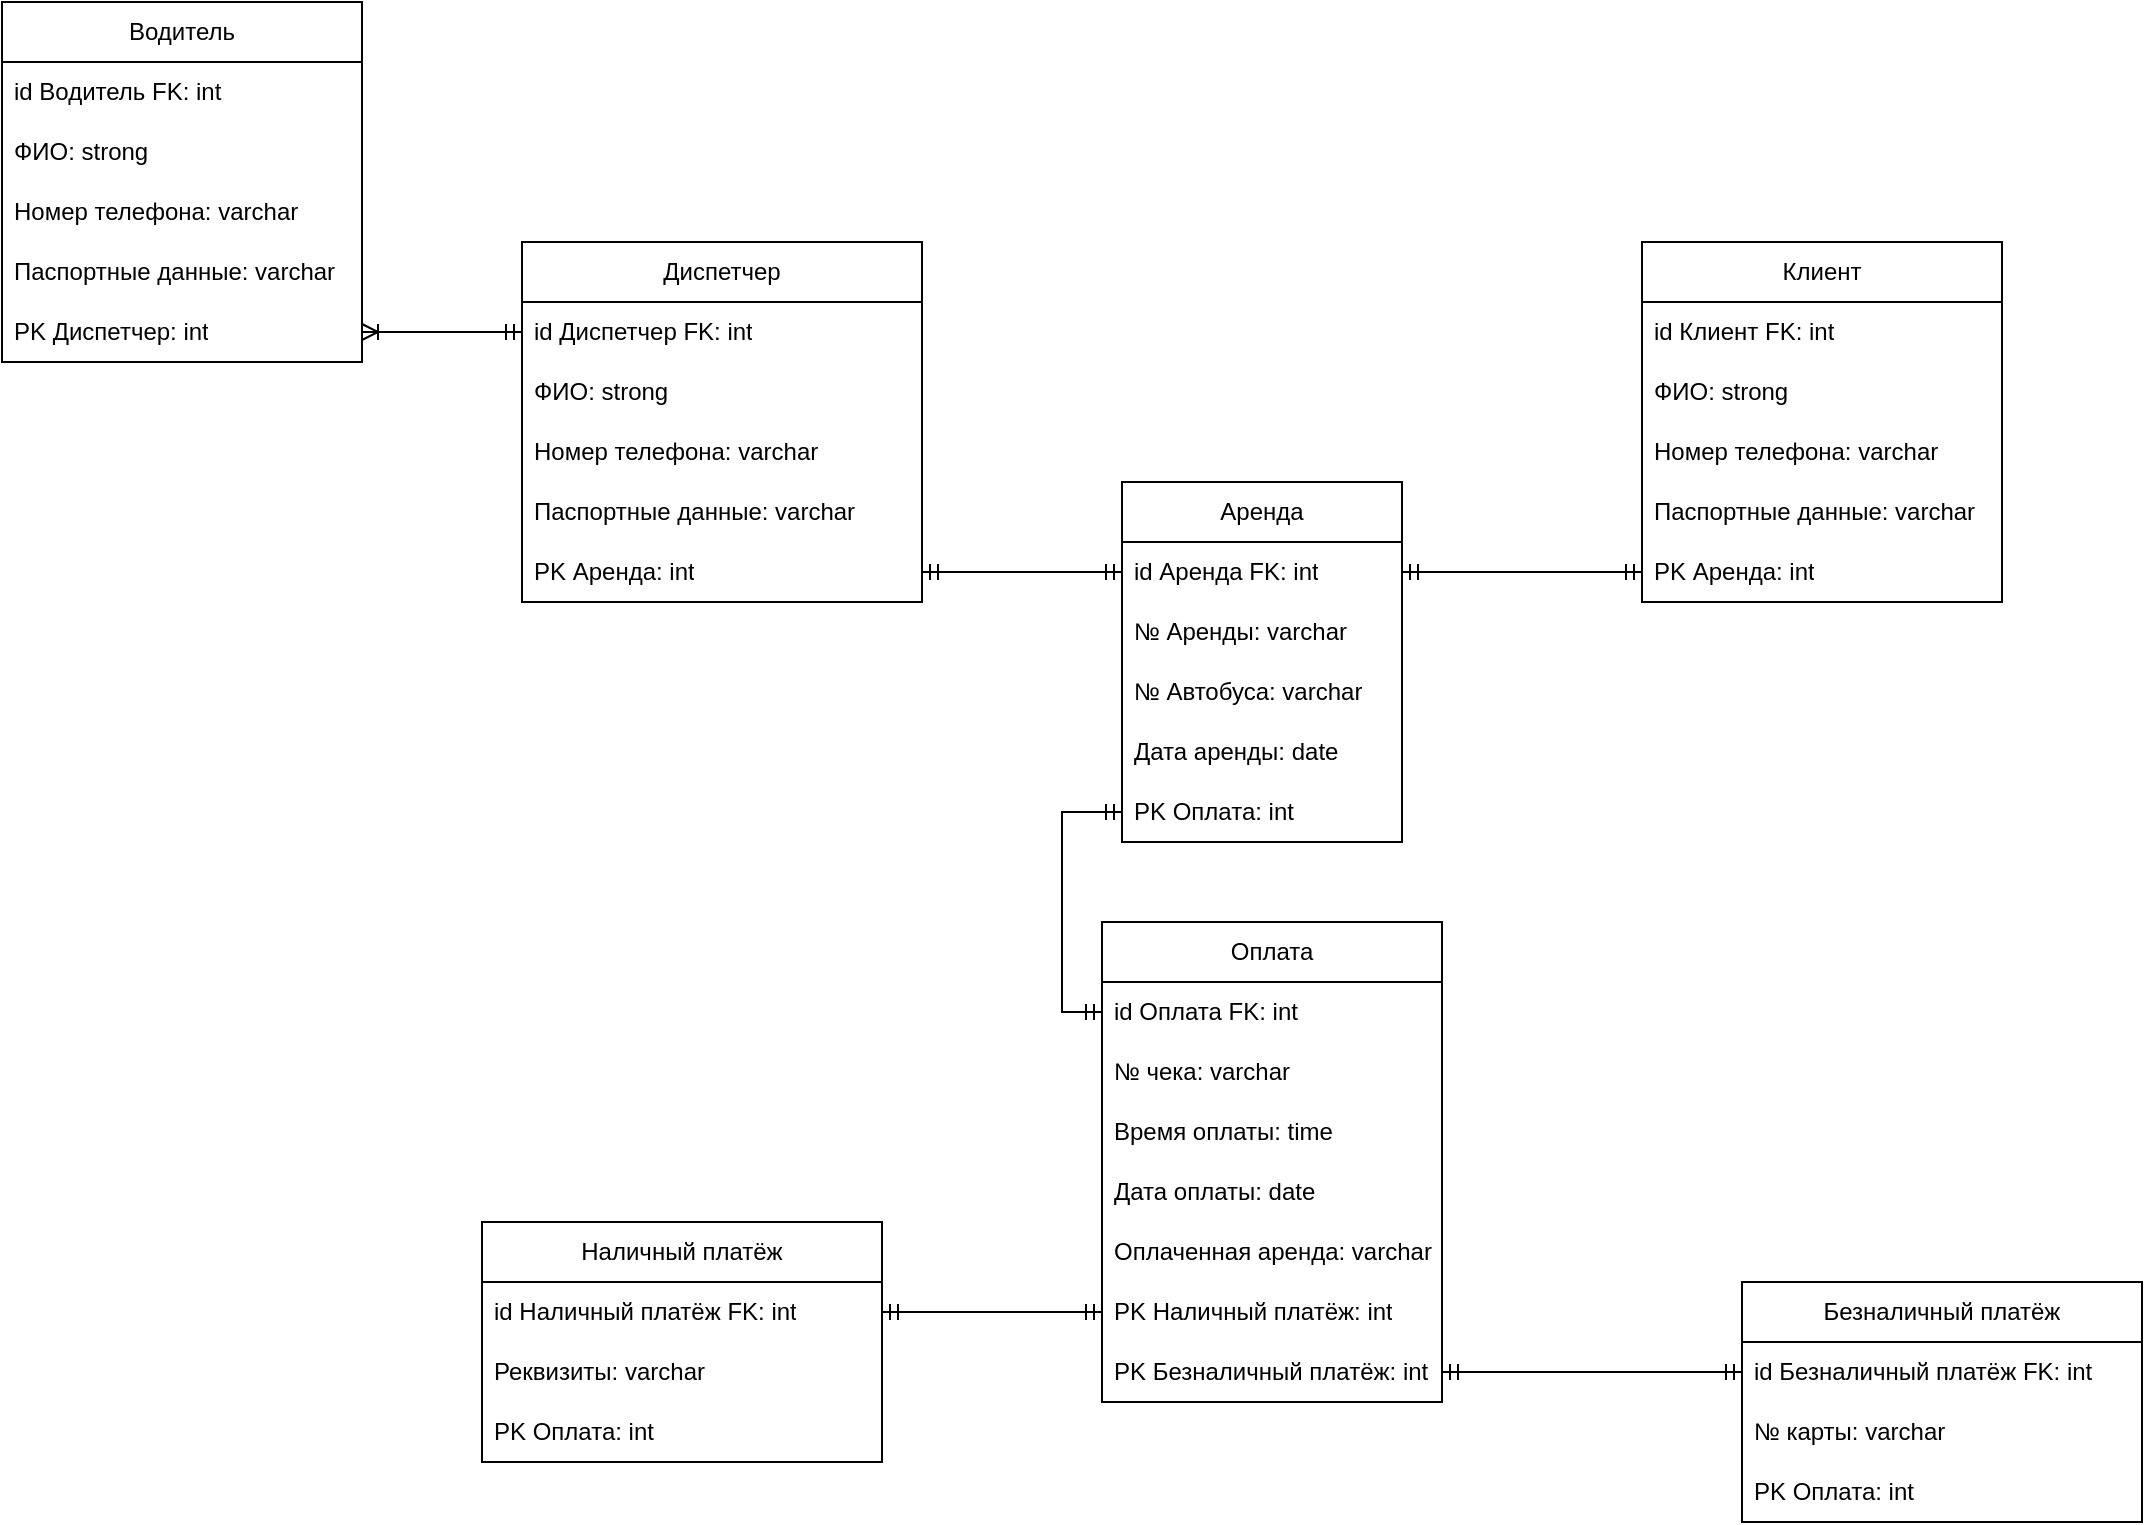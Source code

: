 <mxfile version="22.0.8" type="device">
  <diagram name="Страница — 1" id="H3oTsowbZu7Y9Vex6btd">
    <mxGraphModel dx="2092" dy="750" grid="1" gridSize="10" guides="1" tooltips="1" connect="1" arrows="1" fold="1" page="1" pageScale="1" pageWidth="827" pageHeight="1169" math="0" shadow="0">
      <root>
        <mxCell id="0" />
        <mxCell id="1" parent="0" />
        <mxCell id="TSUEVnhAGzFSfqugBF84-2" value="Клиент" style="swimlane;fontStyle=0;childLayout=stackLayout;horizontal=1;startSize=30;horizontalStack=0;resizeParent=1;resizeParentMax=0;resizeLast=0;collapsible=1;marginBottom=0;whiteSpace=wrap;html=1;" parent="1" vertex="1">
          <mxGeometry x="500" y="340" width="180" height="180" as="geometry" />
        </mxCell>
        <mxCell id="TSUEVnhAGzFSfqugBF84-3" value="id Клиент FK: int" style="text;strokeColor=none;fillColor=none;align=left;verticalAlign=middle;spacingLeft=4;spacingRight=4;overflow=hidden;points=[[0,0.5],[1,0.5]];portConstraint=eastwest;rotatable=0;whiteSpace=wrap;html=1;" parent="TSUEVnhAGzFSfqugBF84-2" vertex="1">
          <mxGeometry y="30" width="180" height="30" as="geometry" />
        </mxCell>
        <mxCell id="TSUEVnhAGzFSfqugBF84-4" value="ФИО: strong" style="text;strokeColor=none;fillColor=none;align=left;verticalAlign=middle;spacingLeft=4;spacingRight=4;overflow=hidden;points=[[0,0.5],[1,0.5]];portConstraint=eastwest;rotatable=0;whiteSpace=wrap;html=1;" parent="TSUEVnhAGzFSfqugBF84-2" vertex="1">
          <mxGeometry y="60" width="180" height="30" as="geometry" />
        </mxCell>
        <mxCell id="TSUEVnhAGzFSfqugBF84-6" value="Номер телефона: varchar" style="text;strokeColor=none;fillColor=none;align=left;verticalAlign=middle;spacingLeft=4;spacingRight=4;overflow=hidden;points=[[0,0.5],[1,0.5]];portConstraint=eastwest;rotatable=0;whiteSpace=wrap;html=1;" parent="TSUEVnhAGzFSfqugBF84-2" vertex="1">
          <mxGeometry y="90" width="180" height="30" as="geometry" />
        </mxCell>
        <mxCell id="TSUEVnhAGzFSfqugBF84-7" value="Паспортные данные: varchar" style="text;strokeColor=none;fillColor=none;align=left;verticalAlign=middle;spacingLeft=4;spacingRight=4;overflow=hidden;points=[[0,0.5],[1,0.5]];portConstraint=eastwest;rotatable=0;whiteSpace=wrap;html=1;" parent="TSUEVnhAGzFSfqugBF84-2" vertex="1">
          <mxGeometry y="120" width="180" height="30" as="geometry" />
        </mxCell>
        <mxCell id="_MTphL2i0YlOjmtGbSwG-5" value="PK Аренда: int" style="text;strokeColor=none;fillColor=none;align=left;verticalAlign=middle;spacingLeft=4;spacingRight=4;overflow=hidden;points=[[0,0.5],[1,0.5]];portConstraint=eastwest;rotatable=0;whiteSpace=wrap;html=1;" vertex="1" parent="TSUEVnhAGzFSfqugBF84-2">
          <mxGeometry y="150" width="180" height="30" as="geometry" />
        </mxCell>
        <mxCell id="TSUEVnhAGzFSfqugBF84-8" value="Диспетчер" style="swimlane;fontStyle=0;childLayout=stackLayout;horizontal=1;startSize=30;horizontalStack=0;resizeParent=1;resizeParentMax=0;resizeLast=0;collapsible=1;marginBottom=0;whiteSpace=wrap;html=1;" parent="1" vertex="1">
          <mxGeometry x="-60" y="340" width="200" height="180" as="geometry" />
        </mxCell>
        <mxCell id="TSUEVnhAGzFSfqugBF84-9" value="id Диспетчер FK: int" style="text;strokeColor=none;fillColor=none;align=left;verticalAlign=middle;spacingLeft=4;spacingRight=4;overflow=hidden;points=[[0,0.5],[1,0.5]];portConstraint=eastwest;rotatable=0;whiteSpace=wrap;html=1;" parent="TSUEVnhAGzFSfqugBF84-8" vertex="1">
          <mxGeometry y="30" width="200" height="30" as="geometry" />
        </mxCell>
        <mxCell id="TSUEVnhAGzFSfqugBF84-10" value="ФИО: strong" style="text;strokeColor=none;fillColor=none;align=left;verticalAlign=middle;spacingLeft=4;spacingRight=4;overflow=hidden;points=[[0,0.5],[1,0.5]];portConstraint=eastwest;rotatable=0;whiteSpace=wrap;html=1;" parent="TSUEVnhAGzFSfqugBF84-8" vertex="1">
          <mxGeometry y="60" width="200" height="30" as="geometry" />
        </mxCell>
        <mxCell id="TSUEVnhAGzFSfqugBF84-12" value="Номер телефона: varchar" style="text;strokeColor=none;fillColor=none;align=left;verticalAlign=middle;spacingLeft=4;spacingRight=4;overflow=hidden;points=[[0,0.5],[1,0.5]];portConstraint=eastwest;rotatable=0;whiteSpace=wrap;html=1;" parent="TSUEVnhAGzFSfqugBF84-8" vertex="1">
          <mxGeometry y="90" width="200" height="30" as="geometry" />
        </mxCell>
        <mxCell id="TSUEVnhAGzFSfqugBF84-14" value="Паспортные данные: varchar" style="text;strokeColor=none;fillColor=none;align=left;verticalAlign=middle;spacingLeft=4;spacingRight=4;overflow=hidden;points=[[0,0.5],[1,0.5]];portConstraint=eastwest;rotatable=0;whiteSpace=wrap;html=1;" parent="TSUEVnhAGzFSfqugBF84-8" vertex="1">
          <mxGeometry y="120" width="200" height="30" as="geometry" />
        </mxCell>
        <mxCell id="_MTphL2i0YlOjmtGbSwG-2" value="PK Аренда: int" style="text;strokeColor=none;fillColor=none;align=left;verticalAlign=middle;spacingLeft=4;spacingRight=4;overflow=hidden;points=[[0,0.5],[1,0.5]];portConstraint=eastwest;rotatable=0;whiteSpace=wrap;html=1;" vertex="1" parent="TSUEVnhAGzFSfqugBF84-8">
          <mxGeometry y="150" width="200" height="30" as="geometry" />
        </mxCell>
        <mxCell id="TSUEVnhAGzFSfqugBF84-15" value="Водитель" style="swimlane;fontStyle=0;childLayout=stackLayout;horizontal=1;startSize=30;horizontalStack=0;resizeParent=1;resizeParentMax=0;resizeLast=0;collapsible=1;marginBottom=0;whiteSpace=wrap;html=1;" parent="1" vertex="1">
          <mxGeometry x="-320" y="220" width="180" height="180" as="geometry" />
        </mxCell>
        <mxCell id="TSUEVnhAGzFSfqugBF84-16" value="id Водитель FK: int" style="text;strokeColor=none;fillColor=none;align=left;verticalAlign=middle;spacingLeft=4;spacingRight=4;overflow=hidden;points=[[0,0.5],[1,0.5]];portConstraint=eastwest;rotatable=0;whiteSpace=wrap;html=1;" parent="TSUEVnhAGzFSfqugBF84-15" vertex="1">
          <mxGeometry y="30" width="180" height="30" as="geometry" />
        </mxCell>
        <mxCell id="TSUEVnhAGzFSfqugBF84-17" value="ФИО: strong" style="text;strokeColor=none;fillColor=none;align=left;verticalAlign=middle;spacingLeft=4;spacingRight=4;overflow=hidden;points=[[0,0.5],[1,0.5]];portConstraint=eastwest;rotatable=0;whiteSpace=wrap;html=1;" parent="TSUEVnhAGzFSfqugBF84-15" vertex="1">
          <mxGeometry y="60" width="180" height="30" as="geometry" />
        </mxCell>
        <mxCell id="TSUEVnhAGzFSfqugBF84-19" value="Номер телефона: varchar" style="text;strokeColor=none;fillColor=none;align=left;verticalAlign=middle;spacingLeft=4;spacingRight=4;overflow=hidden;points=[[0,0.5],[1,0.5]];portConstraint=eastwest;rotatable=0;whiteSpace=wrap;html=1;" parent="TSUEVnhAGzFSfqugBF84-15" vertex="1">
          <mxGeometry y="90" width="180" height="30" as="geometry" />
        </mxCell>
        <mxCell id="TSUEVnhAGzFSfqugBF84-20" value="Паспортные данные: varchar" style="text;strokeColor=none;fillColor=none;align=left;verticalAlign=middle;spacingLeft=4;spacingRight=4;overflow=hidden;points=[[0,0.5],[1,0.5]];portConstraint=eastwest;rotatable=0;whiteSpace=wrap;html=1;" parent="TSUEVnhAGzFSfqugBF84-15" vertex="1">
          <mxGeometry y="120" width="180" height="30" as="geometry" />
        </mxCell>
        <mxCell id="_MTphL2i0YlOjmtGbSwG-12" value="PK Диспетчер: int" style="text;strokeColor=none;fillColor=none;align=left;verticalAlign=middle;spacingLeft=4;spacingRight=4;overflow=hidden;points=[[0,0.5],[1,0.5]];portConstraint=eastwest;rotatable=0;whiteSpace=wrap;html=1;" vertex="1" parent="TSUEVnhAGzFSfqugBF84-15">
          <mxGeometry y="150" width="180" height="30" as="geometry" />
        </mxCell>
        <mxCell id="TSUEVnhAGzFSfqugBF84-21" value="Аренда" style="swimlane;fontStyle=0;childLayout=stackLayout;horizontal=1;startSize=30;horizontalStack=0;resizeParent=1;resizeParentMax=0;resizeLast=0;collapsible=1;marginBottom=0;whiteSpace=wrap;html=1;" parent="1" vertex="1">
          <mxGeometry x="240" y="460" width="140" height="180" as="geometry" />
        </mxCell>
        <mxCell id="TSUEVnhAGzFSfqugBF84-22" value="id Аренда FK: int" style="text;strokeColor=none;fillColor=none;align=left;verticalAlign=middle;spacingLeft=4;spacingRight=4;overflow=hidden;points=[[0,0.5],[1,0.5]];portConstraint=eastwest;rotatable=0;whiteSpace=wrap;html=1;" parent="TSUEVnhAGzFSfqugBF84-21" vertex="1">
          <mxGeometry y="30" width="140" height="30" as="geometry" />
        </mxCell>
        <mxCell id="TSUEVnhAGzFSfqugBF84-23" value="№ Аренды: varchar" style="text;strokeColor=none;fillColor=none;align=left;verticalAlign=middle;spacingLeft=4;spacingRight=4;overflow=hidden;points=[[0,0.5],[1,0.5]];portConstraint=eastwest;rotatable=0;whiteSpace=wrap;html=1;" parent="TSUEVnhAGzFSfqugBF84-21" vertex="1">
          <mxGeometry y="60" width="140" height="30" as="geometry" />
        </mxCell>
        <mxCell id="TSUEVnhAGzFSfqugBF84-24" value="№ Автобуса: varchar" style="text;strokeColor=none;fillColor=none;align=left;verticalAlign=middle;spacingLeft=4;spacingRight=4;overflow=hidden;points=[[0,0.5],[1,0.5]];portConstraint=eastwest;rotatable=0;whiteSpace=wrap;html=1;" parent="TSUEVnhAGzFSfqugBF84-21" vertex="1">
          <mxGeometry y="90" width="140" height="30" as="geometry" />
        </mxCell>
        <mxCell id="_MTphL2i0YlOjmtGbSwG-1" value="Дата аренды: date" style="text;strokeColor=none;fillColor=none;align=left;verticalAlign=middle;spacingLeft=4;spacingRight=4;overflow=hidden;points=[[0,0.5],[1,0.5]];portConstraint=eastwest;rotatable=0;whiteSpace=wrap;html=1;" vertex="1" parent="TSUEVnhAGzFSfqugBF84-21">
          <mxGeometry y="120" width="140" height="30" as="geometry" />
        </mxCell>
        <mxCell id="_MTphL2i0YlOjmtGbSwG-23" value="PK Оплата: int" style="text;strokeColor=none;fillColor=none;align=left;verticalAlign=middle;spacingLeft=4;spacingRight=4;overflow=hidden;points=[[0,0.5],[1,0.5]];portConstraint=eastwest;rotatable=0;whiteSpace=wrap;html=1;" vertex="1" parent="TSUEVnhAGzFSfqugBF84-21">
          <mxGeometry y="150" width="140" height="30" as="geometry" />
        </mxCell>
        <mxCell id="_MTphL2i0YlOjmtGbSwG-3" style="edgeStyle=orthogonalEdgeStyle;rounded=0;orthogonalLoop=1;jettySize=auto;html=1;exitX=1;exitY=0.5;exitDx=0;exitDy=0;startArrow=ERmandOne;startFill=0;endArrow=ERmandOne;endFill=0;" edge="1" parent="1" source="_MTphL2i0YlOjmtGbSwG-2" target="TSUEVnhAGzFSfqugBF84-22">
          <mxGeometry relative="1" as="geometry" />
        </mxCell>
        <mxCell id="_MTphL2i0YlOjmtGbSwG-6" style="edgeStyle=orthogonalEdgeStyle;rounded=0;orthogonalLoop=1;jettySize=auto;html=1;exitX=1;exitY=0.5;exitDx=0;exitDy=0;entryX=0;entryY=0.5;entryDx=0;entryDy=0;startArrow=ERmandOne;startFill=0;endArrow=ERmandOne;endFill=0;" edge="1" parent="1" source="TSUEVnhAGzFSfqugBF84-22" target="_MTphL2i0YlOjmtGbSwG-5">
          <mxGeometry relative="1" as="geometry" />
        </mxCell>
        <mxCell id="_MTphL2i0YlOjmtGbSwG-14" style="edgeStyle=orthogonalEdgeStyle;rounded=0;orthogonalLoop=1;jettySize=auto;html=1;exitX=1;exitY=0.5;exitDx=0;exitDy=0;entryX=0;entryY=0.5;entryDx=0;entryDy=0;startArrow=ERoneToMany;startFill=0;endArrow=ERmandOne;endFill=0;" edge="1" parent="1" source="_MTphL2i0YlOjmtGbSwG-12" target="TSUEVnhAGzFSfqugBF84-9">
          <mxGeometry relative="1" as="geometry" />
        </mxCell>
        <mxCell id="_MTphL2i0YlOjmtGbSwG-15" value="Оплата" style="swimlane;fontStyle=0;childLayout=stackLayout;horizontal=1;startSize=30;horizontalStack=0;resizeParent=1;resizeParentMax=0;resizeLast=0;collapsible=1;marginBottom=0;whiteSpace=wrap;html=1;" vertex="1" parent="1">
          <mxGeometry x="230" y="680" width="170" height="240" as="geometry" />
        </mxCell>
        <mxCell id="_MTphL2i0YlOjmtGbSwG-16" value="id Оплата FK: int" style="text;strokeColor=none;fillColor=none;align=left;verticalAlign=middle;spacingLeft=4;spacingRight=4;overflow=hidden;points=[[0,0.5],[1,0.5]];portConstraint=eastwest;rotatable=0;whiteSpace=wrap;html=1;" vertex="1" parent="_MTphL2i0YlOjmtGbSwG-15">
          <mxGeometry y="30" width="170" height="30" as="geometry" />
        </mxCell>
        <mxCell id="_MTphL2i0YlOjmtGbSwG-17" value="№ чека: varchar" style="text;strokeColor=none;fillColor=none;align=left;verticalAlign=middle;spacingLeft=4;spacingRight=4;overflow=hidden;points=[[0,0.5],[1,0.5]];portConstraint=eastwest;rotatable=0;whiteSpace=wrap;html=1;" vertex="1" parent="_MTphL2i0YlOjmtGbSwG-15">
          <mxGeometry y="60" width="170" height="30" as="geometry" />
        </mxCell>
        <mxCell id="_MTphL2i0YlOjmtGbSwG-18" value="Время оплаты: time" style="text;strokeColor=none;fillColor=none;align=left;verticalAlign=middle;spacingLeft=4;spacingRight=4;overflow=hidden;points=[[0,0.5],[1,0.5]];portConstraint=eastwest;rotatable=0;whiteSpace=wrap;html=1;" vertex="1" parent="_MTphL2i0YlOjmtGbSwG-15">
          <mxGeometry y="90" width="170" height="30" as="geometry" />
        </mxCell>
        <mxCell id="_MTphL2i0YlOjmtGbSwG-19" value="Дата оплаты: date" style="text;strokeColor=none;fillColor=none;align=left;verticalAlign=middle;spacingLeft=4;spacingRight=4;overflow=hidden;points=[[0,0.5],[1,0.5]];portConstraint=eastwest;rotatable=0;whiteSpace=wrap;html=1;" vertex="1" parent="_MTphL2i0YlOjmtGbSwG-15">
          <mxGeometry y="120" width="170" height="30" as="geometry" />
        </mxCell>
        <mxCell id="_MTphL2i0YlOjmtGbSwG-20" value="Оплаченная аренда: varchar" style="text;strokeColor=none;fillColor=none;align=left;verticalAlign=middle;spacingLeft=4;spacingRight=4;overflow=hidden;points=[[0,0.5],[1,0.5]];portConstraint=eastwest;rotatable=0;whiteSpace=wrap;html=1;" vertex="1" parent="_MTphL2i0YlOjmtGbSwG-15">
          <mxGeometry y="150" width="170" height="30" as="geometry" />
        </mxCell>
        <mxCell id="_MTphL2i0YlOjmtGbSwG-21" value="PK Наличный платёж: int" style="text;strokeColor=none;fillColor=none;align=left;verticalAlign=middle;spacingLeft=4;spacingRight=4;overflow=hidden;points=[[0,0.5],[1,0.5]];portConstraint=eastwest;rotatable=0;whiteSpace=wrap;html=1;" vertex="1" parent="_MTphL2i0YlOjmtGbSwG-15">
          <mxGeometry y="180" width="170" height="30" as="geometry" />
        </mxCell>
        <mxCell id="_MTphL2i0YlOjmtGbSwG-22" value="PK Безналичный платёж: int" style="text;strokeColor=none;fillColor=none;align=left;verticalAlign=middle;spacingLeft=4;spacingRight=4;overflow=hidden;points=[[0,0.5],[1,0.5]];portConstraint=eastwest;rotatable=0;whiteSpace=wrap;html=1;" vertex="1" parent="_MTphL2i0YlOjmtGbSwG-15">
          <mxGeometry y="210" width="170" height="30" as="geometry" />
        </mxCell>
        <mxCell id="_MTphL2i0YlOjmtGbSwG-24" style="edgeStyle=orthogonalEdgeStyle;rounded=0;orthogonalLoop=1;jettySize=auto;html=1;exitX=0;exitY=0.5;exitDx=0;exitDy=0;entryX=0;entryY=0.5;entryDx=0;entryDy=0;startArrow=ERmandOne;startFill=0;endArrow=ERmandOne;endFill=0;" edge="1" parent="1" source="_MTphL2i0YlOjmtGbSwG-16" target="_MTphL2i0YlOjmtGbSwG-23">
          <mxGeometry relative="1" as="geometry" />
        </mxCell>
        <mxCell id="_MTphL2i0YlOjmtGbSwG-25" value="Безналичный платёж" style="swimlane;fontStyle=0;childLayout=stackLayout;horizontal=1;startSize=30;horizontalStack=0;resizeParent=1;resizeParentMax=0;resizeLast=0;collapsible=1;marginBottom=0;whiteSpace=wrap;html=1;" vertex="1" parent="1">
          <mxGeometry x="550" y="860" width="200" height="120" as="geometry" />
        </mxCell>
        <mxCell id="_MTphL2i0YlOjmtGbSwG-26" value="id Безналичный платёж FK: int" style="text;strokeColor=none;fillColor=none;align=left;verticalAlign=middle;spacingLeft=4;spacingRight=4;overflow=hidden;points=[[0,0.5],[1,0.5]];portConstraint=eastwest;rotatable=0;whiteSpace=wrap;html=1;" vertex="1" parent="_MTphL2i0YlOjmtGbSwG-25">
          <mxGeometry y="30" width="200" height="30" as="geometry" />
        </mxCell>
        <mxCell id="_MTphL2i0YlOjmtGbSwG-27" value="№ карты: varchar" style="text;strokeColor=none;fillColor=none;align=left;verticalAlign=middle;spacingLeft=4;spacingRight=4;overflow=hidden;points=[[0,0.5],[1,0.5]];portConstraint=eastwest;rotatable=0;whiteSpace=wrap;html=1;" vertex="1" parent="_MTphL2i0YlOjmtGbSwG-25">
          <mxGeometry y="60" width="200" height="30" as="geometry" />
        </mxCell>
        <mxCell id="_MTphL2i0YlOjmtGbSwG-31" value="PK Оплата: int" style="text;strokeColor=none;fillColor=none;align=left;verticalAlign=middle;spacingLeft=4;spacingRight=4;overflow=hidden;points=[[0,0.5],[1,0.5]];portConstraint=eastwest;rotatable=0;whiteSpace=wrap;html=1;" vertex="1" parent="_MTphL2i0YlOjmtGbSwG-25">
          <mxGeometry y="90" width="200" height="30" as="geometry" />
        </mxCell>
        <mxCell id="_MTphL2i0YlOjmtGbSwG-32" style="edgeStyle=orthogonalEdgeStyle;rounded=0;orthogonalLoop=1;jettySize=auto;html=1;exitX=1;exitY=0.5;exitDx=0;exitDy=0;entryX=0;entryY=0.5;entryDx=0;entryDy=0;startArrow=ERmandOne;startFill=0;endArrow=ERmandOne;endFill=0;" edge="1" parent="1" source="_MTphL2i0YlOjmtGbSwG-22" target="_MTphL2i0YlOjmtGbSwG-26">
          <mxGeometry relative="1" as="geometry" />
        </mxCell>
        <mxCell id="_MTphL2i0YlOjmtGbSwG-33" value="Наличный платёж" style="swimlane;fontStyle=0;childLayout=stackLayout;horizontal=1;startSize=30;horizontalStack=0;resizeParent=1;resizeParentMax=0;resizeLast=0;collapsible=1;marginBottom=0;whiteSpace=wrap;html=1;" vertex="1" parent="1">
          <mxGeometry x="-80" y="830" width="200" height="120" as="geometry" />
        </mxCell>
        <mxCell id="_MTphL2i0YlOjmtGbSwG-34" value="id Наличный платёж FK: int" style="text;strokeColor=none;fillColor=none;align=left;verticalAlign=middle;spacingLeft=4;spacingRight=4;overflow=hidden;points=[[0,0.5],[1,0.5]];portConstraint=eastwest;rotatable=0;whiteSpace=wrap;html=1;" vertex="1" parent="_MTphL2i0YlOjmtGbSwG-33">
          <mxGeometry y="30" width="200" height="30" as="geometry" />
        </mxCell>
        <mxCell id="_MTphL2i0YlOjmtGbSwG-35" value="Реквизиты: varchar" style="text;strokeColor=none;fillColor=none;align=left;verticalAlign=middle;spacingLeft=4;spacingRight=4;overflow=hidden;points=[[0,0.5],[1,0.5]];portConstraint=eastwest;rotatable=0;whiteSpace=wrap;html=1;" vertex="1" parent="_MTphL2i0YlOjmtGbSwG-33">
          <mxGeometry y="60" width="200" height="30" as="geometry" />
        </mxCell>
        <mxCell id="_MTphL2i0YlOjmtGbSwG-36" value="PK Оплата: int" style="text;strokeColor=none;fillColor=none;align=left;verticalAlign=middle;spacingLeft=4;spacingRight=4;overflow=hidden;points=[[0,0.5],[1,0.5]];portConstraint=eastwest;rotatable=0;whiteSpace=wrap;html=1;" vertex="1" parent="_MTphL2i0YlOjmtGbSwG-33">
          <mxGeometry y="90" width="200" height="30" as="geometry" />
        </mxCell>
        <mxCell id="_MTphL2i0YlOjmtGbSwG-37" style="edgeStyle=orthogonalEdgeStyle;rounded=0;orthogonalLoop=1;jettySize=auto;html=1;exitX=1;exitY=0.5;exitDx=0;exitDy=0;entryX=0;entryY=0.5;entryDx=0;entryDy=0;startArrow=ERmandOne;startFill=0;endArrow=ERmandOne;endFill=0;" edge="1" parent="1" source="_MTphL2i0YlOjmtGbSwG-34" target="_MTphL2i0YlOjmtGbSwG-21">
          <mxGeometry relative="1" as="geometry" />
        </mxCell>
      </root>
    </mxGraphModel>
  </diagram>
</mxfile>
